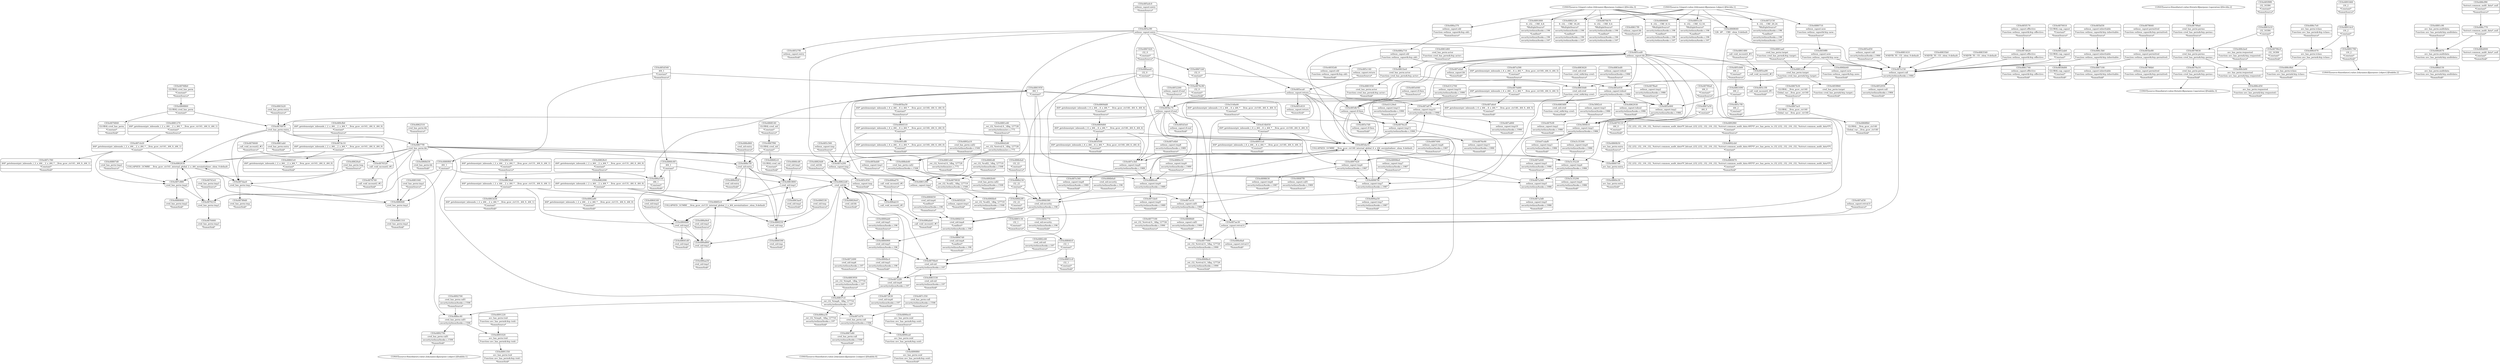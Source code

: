 digraph {
	CE0x4861b20 [shape=record,shape=Mrecord,label="{CE0x4861b20|cred_has_perm:entry|*SummSource*}"]
	CE0x4863800 [shape=record,shape=Mrecord,label="{CE0x4863800|cred_sid:tmp1}"]
	CE0x488e7f0 [shape=record,shape=Mrecord,label="{CE0x488e7f0|cred_sid:entry}"]
	CE0x4897490 [shape=record,shape=Mrecord,label="{CE0x4897490|selinux_capset:tmp6|security/selinux/hooks.c,1987|*SummSource*}"]
	CE0x487e200 [shape=record,shape=Mrecord,label="{CE0x487e200|selinux_capset:tmp}"]
	CE0x486f330 [shape=record,shape=Mrecord,label="{CE0x486f330|cred_sid:tmp|*SummSource*}"]
	CE0x4877100 [shape=record,shape=Mrecord,label="{CE0x4877100|_ret_i32_%retval.0,_!dbg_!27726|security/selinux/hooks.c,1990|*SummSource*}"]
	CE0x4880f60 [shape=record,shape=Mrecord,label="{CE0x4880f60|i64_1|*Constant*}"]
	CE0x4892120 [shape=record,shape=Mrecord,label="{CE0x4892120|4:_i32,_:_CRE_16,20_|*MultipleSource*|security/selinux/hooks.c,196|*LoadInst*|security/selinux/hooks.c,196|security/selinux/hooks.c,197}"]
	CE0x485e930 [shape=record,shape=Mrecord,label="{CE0x485e930|selinux_capset:tobool|security/selinux/hooks.c,1986}"]
	CE0x4867a50 [shape=record,shape=Mrecord,label="{CE0x4867a50|i64_0|*Constant*}"]
	CE0x4861d60 [shape=record,shape=Mrecord,label="{CE0x4861d60|cred_has_perm:actor|Function::cred_has_perm&Arg::actor::|*SummSource*}"]
	CE0x4861690 [shape=record,shape=Mrecord,label="{CE0x4861690|i64_2|*Constant*}"]
	CE0x4881a30 [shape=record,shape=Mrecord,label="{CE0x4881a30|cred_has_perm:target|Function::cred_has_perm&Arg::target::}"]
	"CONST[source:0(mediator),value:0(static)][purpose:{operation}][SrcIdx:2]"
	CE0x487fcf0 [shape=record,shape=Mrecord,label="{CE0x487fcf0|selinux_capset:tmp2|security/selinux/hooks.c,1986|*SummSink*}"]
	CE0x48835b0 [shape=record,shape=Mrecord,label="{CE0x48835b0|VOIDTB_TE:_CE:_elem_0:default:}"]
	CE0x4878640 [shape=record,shape=Mrecord,label="{CE0x4878640|selinux_capset:permitted|Function::selinux_capset&Arg::permitted::|*SummSource*}"]
	CE0x5c35290 [shape=record,shape=Mrecord,label="{CE0x5c35290|selinux_capset:tmp4|security/selinux/hooks.c,1986|*SummSink*}"]
	CE0x48640f0 [shape=record,shape=Mrecord,label="{CE0x48640f0|cred_sid:tmp2}"]
	CE0x485c1f0 [shape=record,shape=Mrecord,label="{CE0x485c1f0|_call_void_mcount()_#3|*SummSink*}"]
	CE0x4867b30 [shape=record,shape=Mrecord,label="{CE0x4867b30|GLOBAL:__llvm_gcov_ctr140|Global_var:__llvm_gcov_ctr140|*SummSource*}"]
	CE0x48617f0 [shape=record,shape=Mrecord,label="{CE0x48617f0|selinux_capset:bb|*SummSource*}"]
	CE0x4867100 [shape=record,shape=Mrecord,label="{CE0x4867100|selinux_capset:inheritable|Function::selinux_capset&Arg::inheritable::|*SummSink*}"]
	CE0x4883330 [shape=record,shape=Mrecord,label="{CE0x4883330|cred_sid:sid|security/selinux/hooks.c,197|*SummSink*}"]
	CE0x4867d20 [shape=record,shape=Mrecord,label="{CE0x4867d20|i32_0|*Constant*|*SummSource*}"]
	"CONST[source:1(input),value:2(dynamic)][purpose:{object}][SrcIdx:1]"
	CE0x488eb40 [shape=record,shape=Mrecord,label="{CE0x488eb40|cred_has_perm:call2|security/selinux/hooks.c,1508}"]
	CE0x4867ac0 [shape=record,shape=Mrecord,label="{CE0x4867ac0|GLOBAL:__llvm_gcov_ctr140|Global_var:__llvm_gcov_ctr140}"]
	CE0x485d540 [shape=record,shape=Mrecord,label="{CE0x485d540|i64_1|*Constant*|*SummSource*}"]
	CE0x488e860 [shape=record,shape=Mrecord,label="{CE0x488e860|cred_sid:entry|*SummSource*}"]
	CE0x486aea0 [shape=record,shape=Mrecord,label="{CE0x486aea0|i32_0|*Constant*}"]
	CE0x4881b10 [shape=record,shape=Mrecord,label="{CE0x4881b10|i32_16384|*Constant*}"]
	CE0x485ced0 [shape=record,shape=Mrecord,label="{CE0x485ced0|selinux_capset:bb}"]
	CE0x487a440 [shape=record,shape=Mrecord,label="{CE0x487a440|selinux_capset:tmp5|security/selinux/hooks.c,1986|*SummSource*}"]
	"CONST[source:0(mediator),value:2(dynamic)][purpose:{object}][SnkIdx:2]"
	CE0x4864510 [shape=record,shape=Mrecord,label="{CE0x4864510|i64*_getelementptr_inbounds_(_6_x_i64_,_6_x_i64_*___llvm_gcov_ctr140,_i64_0,_i64_0)|*Constant*}"]
	CE0x485ba50 [shape=record,shape=Mrecord,label="{CE0x485ba50|i64*_getelementptr_inbounds_(_6_x_i64_,_6_x_i64_*___llvm_gcov_ctr140,_i64_0,_i64_0)|*Constant*|*SummSource*}"]
	CE0x487af30 [shape=record,shape=Mrecord,label="{CE0x487af30|selinux_capset:retval.0|*SummSource*}"]
	CE0x485f220 [shape=record,shape=Mrecord,label="{CE0x485f220|selinux_capset:tmp1|*SummSink*}"]
	CE0x4884650 [shape=record,shape=Mrecord,label="{CE0x4884650|cred_sid:tmp4|*LoadInst*|security/selinux/hooks.c,196|*SummSource*}"]
	CE0x4876640 [shape=record,shape=Mrecord,label="{CE0x4876640|_call_void_mcount()_#3|*SummSource*}"]
	CE0x48826e0 [shape=record,shape=Mrecord,label="{CE0x48826e0|cred_sid:bb|*SummSink*}"]
	CE0x48768b0 [shape=record,shape=Mrecord,label="{CE0x48768b0|GLOBAL:cred_has_perm|*Constant*|*SummSource*}"]
	CE0x485c560 [shape=record,shape=Mrecord,label="{CE0x485c560|selinux_capset:tmp|*SummSource*}"]
	CE0x4861be0 [shape=record,shape=Mrecord,label="{CE0x4861be0|cred_has_perm:actor|Function::cred_has_perm&Arg::actor::}"]
	CE0x4866c60 [shape=record,shape=Mrecord,label="{CE0x4866c60|i64_1|*Constant*}"]
	CE0x4891790 [shape=record,shape=Mrecord,label="{CE0x4891790|i16_2|*Constant*|*SummSink*}"]
	CE0x4863c00 [shape=record,shape=Mrecord,label="{CE0x4863c00|i64*_getelementptr_inbounds_(_2_x_i64_,_2_x_i64_*___llvm_gcov_ctr131,_i64_0,_i64_1)|*Constant*|*SummSource*}"]
	CE0x487d620 [shape=record,shape=Mrecord,label="{CE0x487d620|selinux_capset:effective|Function::selinux_capset&Arg::effective::}"]
	CE0x486a370 [shape=record,shape=Mrecord,label="{CE0x486a370|selinux_capset:old|Function::selinux_capset&Arg::old::|*SummSource*}"]
	CE0x485d3e0 [shape=record,shape=Mrecord,label="{CE0x485d3e0|selinux_capset:if.end|*SummSink*}"]
	CE0x48650d0 [shape=record,shape=Mrecord,label="{CE0x48650d0|cred_sid:cred|Function::cred_sid&Arg::cred::}"]
	CE0x486b6a0 [shape=record,shape=Mrecord,label="{CE0x486b6a0|cred_sid:security|security/selinux/hooks.c,196|*SummSource*}"]
	CE0x4872630 [shape=record,shape=Mrecord,label="{CE0x4872630|cred_sid:tmp6|security/selinux/hooks.c,197|*SummSink*}"]
	CE0x486fde0 [shape=record,shape=Mrecord,label="{CE0x486fde0|_ret_i32_%call2,_!dbg_!27719|security/selinux/hooks.c,1508|*SummSink*}"]
	CE0x4882c60 [shape=record,shape=Mrecord,label="{CE0x4882c60|cred_sid:sid|security/selinux/hooks.c,197|*SummSource*}"]
	CE0x4880e10 [shape=record,shape=Mrecord,label="{CE0x4880e10|selinux_capset:tmp9|security/selinux/hooks.c,1989|*SummSource*}"]
	CE0x485bdd0 [shape=record,shape=Mrecord,label="{CE0x485bdd0|selinux_capset:tmp1|*SummSource*}"]
	CE0x48998e0 [shape=record,shape=Mrecord,label="{CE0x48998e0|selinux_capset:tmp7|security/selinux/hooks.c,1987|*SummSource*}"]
	CE0x4882090 [shape=record,shape=Mrecord,label="{CE0x4882090|i64*_getelementptr_inbounds_(_2_x_i64_,_2_x_i64_*___llvm_gcov_ctr131,_i64_0,_i64_0)|*Constant*}"]
	CE0x4868640 [shape=record,shape=Mrecord,label="{CE0x4868640|128:_i8*,_:_CRE:_elem_0:default:}"]
	CE0x48789d0 [shape=record,shape=Mrecord,label="{CE0x48789d0|cred_has_perm:tmp|*SummSink*}"]
	CE0x485ea90 [shape=record,shape=Mrecord,label="{CE0x485ea90|_call_void_mcount()_#3}"]
	CE0x485c610 [shape=record,shape=Mrecord,label="{CE0x485c610|selinux_capset:return|*SummSink*}"]
	CE0x48951e0 [shape=record,shape=Mrecord,label="{CE0x48951e0|i64*_getelementptr_inbounds_(_6_x_i64_,_6_x_i64_*___llvm_gcov_ctr140,_i64_0,_i64_3)|*Constant*|*SummSink*}"]
	CE0x485f500 [shape=record,shape=Mrecord,label="{CE0x485f500|i64*_getelementptr_inbounds_(_6_x_i64_,_6_x_i64_*___llvm_gcov_ctr140,_i64_0,_i64_4)|*Constant*|*SummSink*}"]
	CE0x4892700 [shape=record,shape=Mrecord,label="{CE0x4892700|cred_has_perm:call1|security/selinux/hooks.c,1506|*SummSource*}"]
	CE0x4892b40 [shape=record,shape=Mrecord,label="{CE0x4892b40|cred_has_perm:call2|security/selinux/hooks.c,1508|*SummSink*}"]
	CE0x4860670 [shape=record,shape=Mrecord,label="{CE0x4860670|i32_(i32,_i32,_i16,_i32,_%struct.common_audit_data*)*_bitcast_(i32_(i32,_i32,_i16,_i32,_%struct.common_audit_data.495*)*_avc_has_perm_to_i32_(i32,_i32,_i16,_i32,_%struct.common_audit_data*)*)|*Constant*|*SummSink*}"]
	"CONST[source:0(mediator),value:0(static)][purpose:{operation}][SnkIdx:3]"
	CE0x487cb20 [shape=record,shape=Mrecord,label="{CE0x487cb20|i64*_getelementptr_inbounds_(_2_x_i64_,_2_x_i64_*___llvm_gcov_ctr141,_i64_0,_i64_1)|*Constant*}"]
	CE0x4869dd0 [shape=record,shape=Mrecord,label="{CE0x4869dd0|i64*_getelementptr_inbounds_(_6_x_i64_,_6_x_i64_*___llvm_gcov_ctr140,_i64_0,_i64_4)|*Constant*|*SummSource*}"]
	CE0x4870b70 [shape=record,shape=Mrecord,label="{CE0x4870b70|4:_i32,_:_CRE_0,4_|*MultipleSource*|security/selinux/hooks.c,196|*LoadInst*|security/selinux/hooks.c,196|security/selinux/hooks.c,197}"]
	CE0x48626a0 [shape=record,shape=Mrecord,label="{CE0x48626a0|cred_has_perm:tmp|*SummSource*}"]
	CE0x486b230 [shape=record,shape=Mrecord,label="{CE0x486b230|i32_22|*Constant*}"]
	CE0x4881950 [shape=record,shape=Mrecord,label="{CE0x4881950|cred_has_perm:actor|Function::cred_has_perm&Arg::actor::|*SummSink*}"]
	CE0x486e8a0 [shape=record,shape=Mrecord,label="{CE0x486e8a0|selinux_capset:retval.0|*SummSink*}"]
	CE0x48527f0 [shape=record,shape=Mrecord,label="{CE0x48527f0|selinux_capset:entry|*SummSink*}"]
	CE0x486b510 [shape=record,shape=Mrecord,label="{CE0x486b510|cred_sid:tmp4|*LoadInst*|security/selinux/hooks.c,196}"]
	CE0x485a3f0 [shape=record,shape=Mrecord,label="{CE0x485a3f0|selinux_capset:entry}"]
	CE0x486a530 [shape=record,shape=Mrecord,label="{CE0x486a530|i64_1|*Constant*|*SummSink*}"]
	CE0x4867e80 [shape=record,shape=Mrecord,label="{CE0x4867e80|cred_has_perm:call|security/selinux/hooks.c,1506|*SummSink*}"]
	CE0x48837c0 [shape=record,shape=Mrecord,label="{CE0x48837c0|_ret_i32_%tmp6,_!dbg_!27716|security/selinux/hooks.c,197}"]
	CE0x4892790 [shape=record,shape=Mrecord,label="{CE0x4892790|cred_has_perm:call1|security/selinux/hooks.c,1506|*SummSink*}"]
	CE0x487e0a0 [shape=record,shape=Mrecord,label="{CE0x487e0a0|selinux_capset:bb|*SummSink*}"]
	CE0x486b770 [shape=record,shape=Mrecord,label="{CE0x486b770|cred_sid:security|security/selinux/hooks.c,196|*SummSink*}"]
	CE0x48847d0 [shape=record,shape=Mrecord,label="{CE0x48847d0|cred_sid:tmp4|*LoadInst*|security/selinux/hooks.c,196|*SummSink*}"]
	CE0x4884900 [shape=record,shape=Mrecord,label="{CE0x4884900|cred_sid:tmp5|security/selinux/hooks.c,196}"]
	CE0x4866590 [shape=record,shape=Mrecord,label="{CE0x4866590|cred_sid:tmp|*SummSink*}"]
	CE0x4884ab0 [shape=record,shape=Mrecord,label="{CE0x4884ab0|cred_sid:tmp5|security/selinux/hooks.c,196|*SummSource*}"]
	CE0x4870010 [shape=record,shape=Mrecord,label="{CE0x4870010|GLOBAL:cap_capset|*Constant*|*SummSource*}"]
	CE0x485f860 [shape=record,shape=Mrecord,label="{CE0x485f860|cred_has_perm:target|Function::cred_has_perm&Arg::target::|*SummSink*}"]
	CE0x487e150 [shape=record,shape=Mrecord,label="{CE0x487e150|selinux_capset:call|security/selinux/hooks.c,1984}"]
	CE0x4876740 [shape=record,shape=Mrecord,label="{CE0x4876740|_call_void_mcount()_#3|*SummSink*}"]
	CE0x487e4b0 [shape=record,shape=Mrecord,label="{CE0x487e4b0|selinux_capset:tmp8|security/selinux/hooks.c,1989|*SummSource*}"]
	CE0x487ce10 [shape=record,shape=Mrecord,label="{CE0x487ce10|selinux_capset:call1|security/selinux/hooks.c,1989}"]
	CE0x4876c90 [shape=record,shape=Mrecord,label="{CE0x4876c90|i32_0|*Constant*|*SummSink*}"]
	CE0x485a4c0 [shape=record,shape=Mrecord,label="{CE0x485a4c0|selinux_capset:entry|*SummSource*}"]
	CE0x4890ec0 [shape=record,shape=Mrecord,label="{CE0x4890ec0|avc_has_perm:ssid|Function::avc_has_perm&Arg::ssid::|*SummSource*}"]
	CE0x486f2c0 [shape=record,shape=Mrecord,label="{CE0x486f2c0|COLLAPSED:_GCMRE___llvm_gcov_ctr131_internal_global_2_x_i64_zeroinitializer:_elem_0:default:}"]
	CE0x487a870 [shape=record,shape=Mrecord,label="{CE0x487a870|selinux_capset:tmp10|security/selinux/hooks.c,1990}"]
	CE0x48688d0 [shape=record,shape=Mrecord,label="{CE0x48688d0|selinux_capset:call1|security/selinux/hooks.c,1989|*SummSink*}"]
	CE0x4876970 [shape=record,shape=Mrecord,label="{CE0x4876970|cred_has_perm:entry}"]
	CE0x487dc10 [shape=record,shape=Mrecord,label="{CE0x487dc10|i64*_getelementptr_inbounds_(_2_x_i64_,_2_x_i64_*___llvm_gcov_ctr141,_i64_0,_i64_0)|*Constant*}"]
	CE0x4872150 [shape=record,shape=Mrecord,label="{CE0x4872150|4:_i32,_:_CRE_20,24_|*MultipleSource*|security/selinux/hooks.c,196|*LoadInst*|security/selinux/hooks.c,196|security/selinux/hooks.c,197}"]
	CE0x4852050 [shape=record,shape=Mrecord,label="{CE0x4852050|selinux_capset:call|security/selinux/hooks.c,1984|*SummSink*}"]
	CE0x486c7e0 [shape=record,shape=Mrecord,label="{CE0x486c7e0|avc_has_perm:tclass|Function::avc_has_perm&Arg::tclass::|*SummSource*}"]
	CE0x4872490 [shape=record,shape=Mrecord,label="{CE0x4872490|cred_sid:tmp6|security/selinux/hooks.c,197|*SummSource*}"]
	CE0x487a6e0 [shape=record,shape=Mrecord,label="{CE0x487a6e0|i64*_getelementptr_inbounds_(_6_x_i64_,_6_x_i64_*___llvm_gcov_ctr140,_i64_0,_i64_5)|*Constant*|*SummSink*}"]
	CE0x4862510 [shape=record,shape=Mrecord,label="{CE0x4862510|cred_has_perm:bb|*SummSource*}"]
	CE0x414b050 [shape=record,shape=Mrecord,label="{CE0x414b050|i64*_getelementptr_inbounds_(_6_x_i64_,_6_x_i64_*___llvm_gcov_ctr140,_i64_0,_i64_3)|*Constant*}"]
	CE0x48822d0 [shape=record,shape=Mrecord,label="{CE0x48822d0|cred_sid:bb}"]
	CE0x487c780 [shape=record,shape=Mrecord,label="{CE0x487c780|i64*_getelementptr_inbounds_(_2_x_i64_,_2_x_i64_*___llvm_gcov_ctr141,_i64_0,_i64_1)|*Constant*|*SummSink*}"]
	CE0x4880ce0 [shape=record,shape=Mrecord,label="{CE0x4880ce0|selinux_capset:tmp9|security/selinux/hooks.c,1989}"]
	CE0x4852ab0 [shape=record,shape=Mrecord,label="{CE0x4852ab0|GLOBAL:cap_capset|*Constant*}"]
	CE0x4861740 [shape=record,shape=Mrecord,label="{CE0x4861740|selinux_capset:effective|Function::selinux_capset&Arg::effective::|*SummSink*}"]
	CE0x487c880 [shape=record,shape=Mrecord,label="{CE0x487c880|cred_has_perm:tmp2}"]
	CE0x4883540 [shape=record,shape=Mrecord,label="{CE0x4883540|VOIDTB_TE:_CE:_elem_0:default:}"]
	CE0x489aa50 [shape=record,shape=Mrecord,label="{CE0x489aa50|selinux_capset:tmp7|security/selinux/hooks.c,1987|*SummSink*}"]
	CE0x4876520 [shape=record,shape=Mrecord,label="{CE0x4876520|_call_void_mcount()_#3}"]
	CE0x4892f60 [shape=record,shape=Mrecord,label="{CE0x4892f60|i32_(i32,_i32,_i16,_i32,_%struct.common_audit_data*)*_bitcast_(i32_(i32,_i32,_i16,_i32,_%struct.common_audit_data.495*)*_avc_has_perm_to_i32_(i32,_i32,_i16,_i32,_%struct.common_audit_data*)*)|*Constant*|*SummSource*}"]
	CE0x4879930 [shape=record,shape=Mrecord,label="{CE0x4879930|_ret_i32_%call2,_!dbg_!27719|security/selinux/hooks.c,1508}"]
	CE0x4861ab0 [shape=record,shape=Mrecord,label="{CE0x4861ab0|cred_has_perm:entry|*SummSink*}"]
	CE0x486bb40 [shape=record,shape=Mrecord,label="{CE0x486bb40|selinux_capset:new|Function::selinux_capset&Arg::new::|*SummSink*}"]
	CE0x4867cb0 [shape=record,shape=Mrecord,label="{CE0x4867cb0|i32_0|*Constant*}"]
	CE0x485eca0 [shape=record,shape=Mrecord,label="{CE0x485eca0|selinux_capset:return}"]
	CE0x48807d0 [shape=record,shape=Mrecord,label="{CE0x48807d0|cred_has_perm:tmp2|*SummSource*}"]
	CE0x487e3b0 [shape=record,shape=Mrecord,label="{CE0x487e3b0|selinux_capset:tmp8|security/selinux/hooks.c,1989}"]
	CE0x486fcd0 [shape=record,shape=Mrecord,label="{CE0x486fcd0|_ret_i32_%call2,_!dbg_!27719|security/selinux/hooks.c,1508|*SummSource*}"]
	CE0x4868bc0 [shape=record,shape=Mrecord,label="{CE0x4868bc0|_ret_i32_%retval.0,_!dbg_!27726|security/selinux/hooks.c,1990|*SummSink*}"]
	CE0x487c350 [shape=record,shape=Mrecord,label="{CE0x487c350|cred_has_perm:call|security/selinux/hooks.c,1506|*SummSource*}"]
	CE0x4877090 [shape=record,shape=Mrecord,label="{CE0x4877090|_ret_i32_%retval.0,_!dbg_!27726|security/selinux/hooks.c,1990}"]
	CE0x486a9e0 [shape=record,shape=Mrecord,label="{CE0x486a9e0|cred_sid:tmp3|*SummSource*}"]
	CE0x4874d60 [shape=record,shape=Mrecord,label="{CE0x4874d60|i64*_getelementptr_inbounds_(_6_x_i64_,_6_x_i64_*___llvm_gcov_ctr140,_i64_0,_i64_5)|*Constant*}"]
	CE0x4879110 [shape=record,shape=Mrecord,label="{CE0x4879110|i64_0|*Constant*|*SummSink*}"]
	CE0x48851c0 [shape=record,shape=Mrecord,label="{CE0x48851c0|i32_1|*Constant*|*SummSink*}"]
	CE0x4879a10 [shape=record,shape=Mrecord,label="{CE0x4879a10|cred_has_perm:perms|Function::cred_has_perm&Arg::perms::|*SummSink*}"]
	CE0x486ad70 [shape=record,shape=Mrecord,label="{CE0x486ad70|_call_void_mcount()_#3|*SummSource*}"]
	CE0x4884bc0 [shape=record,shape=Mrecord,label="{CE0x4884bc0|cred_sid:tmp5|security/selinux/hooks.c,196|*SummSink*}"]
	CE0x4892a10 [shape=record,shape=Mrecord,label="{CE0x4892a10|cred_has_perm:call2|security/selinux/hooks.c,1508|*SummSource*}"]
	CE0x4891800 [shape=record,shape=Mrecord,label="{CE0x4891800|4:_i32,_:_CRE_4,8_|*MultipleSource*|security/selinux/hooks.c,196|*LoadInst*|security/selinux/hooks.c,196|security/selinux/hooks.c,197}"]
	CE0x4869d60 [shape=record,shape=Mrecord,label="{CE0x4869d60|i64*_getelementptr_inbounds_(_6_x_i64_,_6_x_i64_*___llvm_gcov_ctr140,_i64_0,_i64_4)|*Constant*}"]
	CE0x4881040 [shape=record,shape=Mrecord,label="{CE0x4881040|cred_has_perm:tmp1|*SummSource*}"]
	CE0x4881aa0 [shape=record,shape=Mrecord,label="{CE0x4881aa0|cred_has_perm:target|Function::cred_has_perm&Arg::target::|*SummSource*}"]
	CE0x487cbe0 [shape=record,shape=Mrecord,label="{CE0x487cbe0|selinux_capset:tmp9|security/selinux/hooks.c,1989|*SummSink*}"]
	"CONST[source:0(mediator),value:2(dynamic)][purpose:{object}][SnkIdx:1]"
	CE0x488e920 [shape=record,shape=Mrecord,label="{CE0x488e920|cred_sid:entry|*SummSink*}"]
	CE0x485c7f0 [shape=record,shape=Mrecord,label="{CE0x485c7f0|i64_2|*Constant*|*SummSink*}"]
	CE0x486b580 [shape=record,shape=Mrecord,label="{CE0x486b580|cred_sid:security|security/selinux/hooks.c,196}"]
	CE0x4866cd0 [shape=record,shape=Mrecord,label="{CE0x4866cd0|cred_sid:tmp1|*SummSource*}"]
	CE0x4881c90 [shape=record,shape=Mrecord,label="{CE0x4881c90|avc_has_perm:auditdata|Function::avc_has_perm&Arg::auditdata::|*SummSource*}"]
	CE0x4885130 [shape=record,shape=Mrecord,label="{CE0x4885130|i32_1|*Constant*|*SummSource*}"]
	CE0x5c35300 [shape=record,shape=Mrecord,label="{CE0x5c35300|selinux_capset:tmp4|security/selinux/hooks.c,1986|*SummSource*}"]
	CE0x486a710 [shape=record,shape=Mrecord,label="{CE0x486a710|selinux_capset:old|Function::selinux_capset&Arg::old::}"]
	CE0x48824d0 [shape=record,shape=Mrecord,label="{CE0x48824d0|cred_sid:bb|*SummSource*}"]
	CE0x4891350 [shape=record,shape=Mrecord,label="{CE0x4891350|avc_has_perm:tsid|Function::avc_has_perm&Arg::tsid::|*SummSink*}"]
	CE0x485e040 [shape=record,shape=Mrecord,label="{CE0x485e040|selinux_capset:if.then|*SummSource*}"]
	CE0x48722f0 [shape=record,shape=Mrecord,label="{CE0x48722f0|cred_sid:tmp6|security/selinux/hooks.c,197}"]
	CE0x4868860 [shape=record,shape=Mrecord,label="{CE0x4868860|GLOBAL:cred_has_perm|*Constant*}"]
	CE0x4897420 [shape=record,shape=Mrecord,label="{CE0x4897420|selinux_capset:tmp6|security/selinux/hooks.c,1987}"]
	CE0x488ea30 [shape=record,shape=Mrecord,label="{CE0x488ea30|_ret_i32_%tmp6,_!dbg_!27716|security/selinux/hooks.c,197|*SummSink*}"]
	CE0x486cf90 [shape=record,shape=Mrecord,label="{CE0x486cf90|%struct.common_audit_data*_null|*Constant*|*SummSource*}"]
	CE0x485e460 [shape=record,shape=Mrecord,label="{CE0x485e460|selinux_capset:tmp2|security/selinux/hooks.c,1986}"]
	CE0x4881eb0 [shape=record,shape=Mrecord,label="{CE0x4881eb0|_ret_i32_%retval.0,_!dbg_!27728|security/selinux/avc.c,775|*SummSink*}"]
	CE0x48914c0 [shape=record,shape=Mrecord,label="{CE0x48914c0|i16_2|*Constant*}"]
	CE0x4860b50 [shape=record,shape=Mrecord,label="{CE0x4860b50|avc_has_perm:entry|*SummSource*}"]
	CE0x4863d30 [shape=record,shape=Mrecord,label="{CE0x4863d30|i64*_getelementptr_inbounds_(_2_x_i64_,_2_x_i64_*___llvm_gcov_ctr131,_i64_0,_i64_1)|*Constant*|*SummSink*}"]
	CE0x486a860 [shape=record,shape=Mrecord,label="{CE0x486a860|cred_sid:tmp3}"]
	CE0x4866600 [shape=record,shape=Mrecord,label="{CE0x4866600|4:_i32,_:_CRE_8,12_|*MultipleSource*|security/selinux/hooks.c,196|*LoadInst*|security/selinux/hooks.c,196|security/selinux/hooks.c,197}"]
	CE0x43129e0 [shape=record,shape=Mrecord,label="{CE0x43129e0|selinux_capset:tmp11|security/selinux/hooks.c,1990|*SummSource*}"]
	CE0x48987f0 [shape=record,shape=Mrecord,label="{CE0x48987f0|selinux_capset:tmp7|security/selinux/hooks.c,1987}"]
	CE0x486ab10 [shape=record,shape=Mrecord,label="{CE0x486ab10|_call_void_mcount()_#3}"]
	"CONST[source:1(input),value:2(dynamic)][purpose:{subject}][SrcIdx:3]"
	CE0x4863ae0 [shape=record,shape=Mrecord,label="{CE0x4863ae0|cred_sid:tmp1|*SummSink*}"]
	CE0x4868d30 [shape=record,shape=Mrecord,label="{CE0x4868d30|cred_has_perm:bb|*SummSink*}"]
	CE0x4876840 [shape=record,shape=Mrecord,label="{CE0x4876840|GLOBAL:cred_has_perm|*Constant*|*SummSink*}"]
	CE0x485cff0 [shape=record,shape=Mrecord,label="{CE0x485cff0|i64*_getelementptr_inbounds_(_6_x_i64_,_6_x_i64_*___llvm_gcov_ctr140,_i64_0,_i64_0)|*Constant*|*SummSink*}"]
	CE0x4890ca0 [shape=record,shape=Mrecord,label="{CE0x4890ca0|avc_has_perm:ssid|Function::avc_has_perm&Arg::ssid::}"]
	CE0x486cd50 [shape=record,shape=Mrecord,label="{CE0x486cd50|avc_has_perm:requested|Function::avc_has_perm&Arg::requested::|*SummSink*}"]
	CE0x4884fc0 [shape=record,shape=Mrecord,label="{CE0x4884fc0|i32_1|*Constant*}"]
	CE0x4883950 [shape=record,shape=Mrecord,label="{CE0x4883950|_ret_i32_%tmp6,_!dbg_!27716|security/selinux/hooks.c,197|*SummSource*}"]
	CE0x485f9f0 [shape=record,shape=Mrecord,label="{CE0x485f9f0|i32_16384|*Constant*|*SummSource*}"]
	CE0x485c140 [shape=record,shape=Mrecord,label="{CE0x485c140|selinux_capset:return|*SummSource*}"]
	CE0x488ec40 [shape=record,shape=Mrecord,label="{CE0x488ec40|cred_has_perm:call1|security/selinux/hooks.c,1506}"]
	CE0x4870be0 [shape=record,shape=Mrecord,label="{CE0x4870be0|cred_sid:sid|security/selinux/hooks.c,197}"]
	CE0x4876e90 [shape=record,shape=Mrecord,label="{CE0x4876e90|selinux_capset:tmp11|security/selinux/hooks.c,1990|*SummSink*}"]
	CE0x48786b0 [shape=record,shape=Mrecord,label="{CE0x48786b0|selinux_capset:permitted|Function::selinux_capset&Arg::permitted::|*SummSink*}"]
	CE0x4862930 [shape=record,shape=Mrecord,label="{CE0x4862930|selinux_capset:tobool|security/selinux/hooks.c,1986|*SummSink*}"]
	CE0x486f250 [shape=record,shape=Mrecord,label="{CE0x486f250|cred_sid:tmp}"]
	CE0x48641d0 [shape=record,shape=Mrecord,label="{CE0x48641d0|cred_sid:tmp2|*SummSink*}"]
	CE0x485c950 [shape=record,shape=Mrecord,label="{CE0x485c950|selinux_capset:tmp|*SummSink*}"]
	CE0x485db70 [shape=record,shape=Mrecord,label="{CE0x485db70|selinux_capset:if.then}"]
	CE0x485e7d0 [shape=record,shape=Mrecord,label="{CE0x485e7d0|selinux_capset:if.then|*SummSink*}"]
	CE0x4861290 [shape=record,shape=Mrecord,label="{CE0x4861290|selinux_capset:tmp1}"]
	CE0x4881310 [shape=record,shape=Mrecord,label="{CE0x4881310|cred_has_perm:tmp1|*SummSink*}"]
	CE0x4860e30 [shape=record,shape=Mrecord,label="{CE0x4860e30|avc_has_perm:entry|*SummSink*}"]
	CE0x486ade0 [shape=record,shape=Mrecord,label="{CE0x486ade0|_call_void_mcount()_#3|*SummSink*}"]
	CE0x4891660 [shape=record,shape=Mrecord,label="{CE0x4891660|i16_2|*Constant*|*SummSource*}"]
	CE0x487a3d0 [shape=record,shape=Mrecord,label="{CE0x487a3d0|selinux_capset:tmp5|security/selinux/hooks.c,1986|*SummSink*}"]
	CE0x4881e40 [shape=record,shape=Mrecord,label="{CE0x4881e40|_ret_i32_%retval.0,_!dbg_!27728|security/selinux/avc.c,775|*SummSource*}"]
	CE0x4880710 [shape=record,shape=Mrecord,label="{CE0x4880710|selinux_capset:new|Function::selinux_capset&Arg::new::|*SummSource*}"]
	CE0x5f0f410 [shape=record,shape=Mrecord,label="{CE0x5f0f410|selinux_capset:tmp3|security/selinux/hooks.c,1986}"]
	CE0x4881270 [shape=record,shape=Mrecord,label="{CE0x4881270|i64*_getelementptr_inbounds_(_2_x_i64_,_2_x_i64_*___llvm_gcov_ctr141,_i64_0,_i64_1)|*Constant*|*SummSource*}"]
	CE0x48607e0 [shape=record,shape=Mrecord,label="{CE0x48607e0|avc_has_perm:entry}"]
	CE0x5f0f2c0 [shape=record,shape=Mrecord,label="{CE0x5f0f2c0|selinux_capset:tmp3|security/selinux/hooks.c,1986|*SummSource*}"]
	CE0x486c770 [shape=record,shape=Mrecord,label="{CE0x486c770|%struct.common_audit_data*_null|*Constant*}"]
	CE0x48682c0 [shape=record,shape=Mrecord,label="{CE0x48682c0|GLOBAL:cred_sid|*Constant*|*SummSink*}"]
	CE0x4861480 [shape=record,shape=Mrecord,label="{CE0x4861480|_call_void_mcount()_#3|*SummSource*}"]
	CE0x486aa50 [shape=record,shape=Mrecord,label="{CE0x486aa50|cred_sid:tmp3|*SummSink*}"]
	CE0x4898630 [shape=record,shape=Mrecord,label="{CE0x4898630|selinux_capset:tmp6|security/selinux/hooks.c,1987|*SummSink*}"]
	CE0x485cb60 [shape=record,shape=Mrecord,label="{CE0x485cb60|i64_2|*Constant*|*SummSource*}"]
	CE0x4876210 [shape=record,shape=Mrecord,label="{CE0x4876210|cred_has_perm:tmp3}"]
	CE0x4891020 [shape=record,shape=Mrecord,label="{CE0x4891020|avc_has_perm:tsid|Function::avc_has_perm&Arg::tsid::}"]
	CE0x4876e20 [shape=record,shape=Mrecord,label="{CE0x4876e20|selinux_capset:tmp11|security/selinux/hooks.c,1990}"]
	CE0x4890f60 [shape=record,shape=Mrecord,label="{CE0x4890f60|avc_has_perm:ssid|Function::avc_has_perm&Arg::ssid::|*SummSink*}"]
	CE0x4891e30 [shape=record,shape=Mrecord,label="{CE0x4891e30|4:_i32,_:_CRE_12,16_|*MultipleSource*|security/selinux/hooks.c,196|*LoadInst*|security/selinux/hooks.c,196|security/selinux/hooks.c,197}"]
	CE0x48796c0 [shape=record,shape=Mrecord,label="{CE0x48796c0|i32_16384|*Constant*|*SummSink*}"]
	CE0x485bc70 [shape=record,shape=Mrecord,label="{CE0x485bc70|selinux_capset:if.end}"]
	CE0x486d2d0 [shape=record,shape=Mrecord,label="{CE0x486d2d0|_ret_i32_%retval.0,_!dbg_!27728|security/selinux/avc.c,775}"]
	CE0x48687f0 [shape=record,shape=Mrecord,label="{CE0x48687f0|selinux_capset:call1|security/selinux/hooks.c,1989|*SummSource*}"]
	CE0x4876460 [shape=record,shape=Mrecord,label="{CE0x4876460|cred_has_perm:tmp3|*SummSink*}"]
	CE0x486c8b0 [shape=record,shape=Mrecord,label="{CE0x486c8b0|avc_has_perm:tclass|Function::avc_has_perm&Arg::tclass::|*SummSink*}"]
	CE0x48843c0 [shape=record,shape=Mrecord,label="{CE0x48843c0|i64*_getelementptr_inbounds_(_2_x_i64_,_2_x_i64_*___llvm_gcov_ctr141,_i64_0,_i64_0)|*Constant*|*SummSink*}"]
	CE0x485bf30 [shape=record,shape=Mrecord,label="{CE0x485bf30|selinux_capset:inheritable|Function::selinux_capset&Arg::inheritable::|*SummSource*}"]
	CE0x48799a0 [shape=record,shape=Mrecord,label="{CE0x48799a0|cred_has_perm:perms|Function::cred_has_perm&Arg::perms::|*SummSource*}"]
	CE0x4858d00 [shape=record,shape=Mrecord,label="{CE0x4858d00|GLOBAL:cap_capset|*Constant*|*SummSink*}"]
	CE0x4892cb0 [shape=record,shape=Mrecord,label="{CE0x4892cb0|i32_(i32,_i32,_i16,_i32,_%struct.common_audit_data*)*_bitcast_(i32_(i32,_i32,_i16,_i32,_%struct.common_audit_data.495*)*_avc_has_perm_to_i32_(i32,_i32,_i16,_i32,_%struct.common_audit_data*)*)|*Constant*}"]
	CE0x48763c0 [shape=record,shape=Mrecord,label="{CE0x48763c0|cred_has_perm:tmp3|*SummSource*}"]
	CE0x486c3b0 [shape=record,shape=Mrecord,label="{CE0x486c3b0|selinux_capset:inheritable|Function::selinux_capset&Arg::inheritable::}"]
	CE0x67cdaf0 [shape=record,shape=Mrecord,label="{CE0x67cdaf0|selinux_capset:tmp3|security/selinux/hooks.c,1986|*SummSink*}"]
	CE0x486d150 [shape=record,shape=Mrecord,label="{CE0x486d150|avc_has_perm:auditdata|Function::avc_has_perm&Arg::auditdata::|*SummSink*}"]
	CE0x486b4a0 [shape=record,shape=Mrecord,label="{CE0x486b4a0|i32_22|*Constant*|*SummSource*}"]
	CE0x485ed50 [shape=record,shape=Mrecord,label="{CE0x485ed50|selinux_capset:call|security/selinux/hooks.c,1984|*SummSource*}"]
	CE0x4883ed0 [shape=record,shape=Mrecord,label="{CE0x4883ed0|selinux_capset:tobool|security/selinux/hooks.c,1986|*SummSource*}"]
	"CONST[source:0(mediator),value:2(dynamic)][purpose:{subject}][SnkIdx:0]"
	CE0x4891220 [shape=record,shape=Mrecord,label="{CE0x4891220|avc_has_perm:tsid|Function::avc_has_perm&Arg::tsid::|*SummSource*}"]
	CE0x4883620 [shape=record,shape=Mrecord,label="{CE0x4883620|cred_sid:cred|Function::cred_sid&Arg::cred::|*SummSource*}"]
	CE0x4862630 [shape=record,shape=Mrecord,label="{CE0x4862630|COLLAPSED:_GCMRE___llvm_gcov_ctr141_internal_global_2_x_i64_zeroinitializer:_elem_0:default:}"]
	CE0x485f170 [shape=record,shape=Mrecord,label="{CE0x485f170|selinux_capset:effective|Function::selinux_capset&Arg::effective::|*SummSource*}"]
	CE0x4861950 [shape=record,shape=Mrecord,label="{CE0x4861950|i64_1|*Constant*}"]
	CE0x485be80 [shape=record,shape=Mrecord,label="{CE0x485be80|selinux_capset:permitted|Function::selinux_capset&Arg::permitted::}"]
	CE0x5c35220 [shape=record,shape=Mrecord,label="{CE0x5c35220|selinux_capset:tmp4|security/selinux/hooks.c,1986}"]
	CE0x487a590 [shape=record,shape=Mrecord,label="{CE0x487a590|i64*_getelementptr_inbounds_(_6_x_i64_,_6_x_i64_*___llvm_gcov_ctr140,_i64_0,_i64_5)|*Constant*|*SummSource*}"]
	CE0x487a800 [shape=record,shape=Mrecord,label="{CE0x487a800|selinux_capset:tmp10|security/selinux/hooks.c,1990|*SummSink*}"]
	CE0x48677f0 [shape=record,shape=Mrecord,label="{CE0x48677f0|cred_has_perm:bb}"]
	CE0x487c070 [shape=record,shape=Mrecord,label="{CE0x487c070|cred_has_perm:call|security/selinux/hooks.c,1506}"]
	CE0x48790a0 [shape=record,shape=Mrecord,label="{CE0x48790a0|i64_0|*Constant*|*SummSource*}"]
	CE0x486cbe0 [shape=record,shape=Mrecord,label="{CE0x486cbe0|avc_has_perm:requested|Function::avc_has_perm&Arg::requested::|*SummSource*}"]
	CE0x486cb00 [shape=record,shape=Mrecord,label="{CE0x486cb00|avc_has_perm:requested|Function::avc_has_perm&Arg::requested::}"]
	CE0x48638a0 [shape=record,shape=Mrecord,label="{CE0x48638a0|i64*_getelementptr_inbounds_(_2_x_i64_,_2_x_i64_*___llvm_gcov_ctr131,_i64_0,_i64_1)|*Constant*}"]
	CE0x4880840 [shape=record,shape=Mrecord,label="{CE0x4880840|cred_has_perm:tmp2|*SummSink*}"]
	CE0x4312700 [shape=record,shape=Mrecord,label="{CE0x4312700|selinux_capset:tmp10|security/selinux/hooks.c,1990|*SummSource*}"]
	CE0x487ae30 [shape=record,shape=Mrecord,label="{CE0x487ae30|selinux_capset:retval.0}"]
	CE0x487dae0 [shape=record,shape=Mrecord,label="{CE0x487dae0|cred_has_perm:tmp}"]
	CE0x4882a80 [shape=record,shape=Mrecord,label="{CE0x4882a80|i64*_getelementptr_inbounds_(_2_x_i64_,_2_x_i64_*___llvm_gcov_ctr131,_i64_0,_i64_0)|*Constant*|*SummSink*}"]
	CE0x487e340 [shape=record,shape=Mrecord,label="{CE0x487e340|selinux_capset:tmp8|security/selinux/hooks.c,1989|*SummSink*}"]
	CE0x4880fd0 [shape=record,shape=Mrecord,label="{CE0x4880fd0|cred_has_perm:tmp1}"]
	CE0x489cfb0 [shape=record,shape=Mrecord,label="{CE0x489cfb0|i64*_getelementptr_inbounds_(_2_x_i64_,_2_x_i64_*___llvm_gcov_ctr141,_i64_0,_i64_0)|*Constant*|*SummSource*}"]
	CE0x4859ff0 [shape=record,shape=Mrecord,label="{CE0x4859ff0|selinux_capset:new|Function::selinux_capset&Arg::new::}"]
	CE0x487a360 [shape=record,shape=Mrecord,label="{CE0x487a360|selinux_capset:tmp5|security/selinux/hooks.c,1986}"]
	CE0x486d470 [shape=record,shape=Mrecord,label="{CE0x486d470|avc_has_perm:auditdata|Function::avc_has_perm&Arg::auditdata::}"]
	CE0x48828c0 [shape=record,shape=Mrecord,label="{CE0x48828c0|i64*_getelementptr_inbounds_(_2_x_i64_,_2_x_i64_*___llvm_gcov_ctr131,_i64_0,_i64_0)|*Constant*|*SummSource*}"]
	CE0x4868140 [shape=record,shape=Mrecord,label="{CE0x4868140|GLOBAL:cred_sid|*Constant*|*SummSource*}"]
	CE0x48836f0 [shape=record,shape=Mrecord,label="{CE0x48836f0|cred_sid:cred|Function::cred_sid&Arg::cred::|*SummSink*}"]
	CE0x4867f90 [shape=record,shape=Mrecord,label="{CE0x4867f90|GLOBAL:cred_sid|*Constant*}"]
	CE0x4879830 [shape=record,shape=Mrecord,label="{CE0x4879830|cred_has_perm:perms|Function::cred_has_perm&Arg::perms::}"]
	CE0x486b2f0 [shape=record,shape=Mrecord,label="{CE0x486b2f0|i32_22|*Constant*|*SummSink*}"]
	CE0x4881410 [shape=record,shape=Mrecord,label="{CE0x4881410|VOIDTB_TE:_CE:_elem_0:default:}"]
	CE0x485f2d0 [shape=record,shape=Mrecord,label="{CE0x485f2d0|selinux_capset:old|Function::selinux_capset&Arg::old::|*SummSink*}"]
	CE0x485da10 [shape=record,shape=Mrecord,label="{CE0x485da10|COLLAPSED:_GCMRE___llvm_gcov_ctr140_internal_global_6_x_i64_zeroinitializer:_elem_0:default:}"]
	CE0x516fa00 [shape=record,shape=Mrecord,label="{CE0x516fa00|i64*_getelementptr_inbounds_(_6_x_i64_,_6_x_i64_*___llvm_gcov_ctr140,_i64_0,_i64_3)|*Constant*|*SummSource*}"]
	CE0x486d000 [shape=record,shape=Mrecord,label="{CE0x486d000|%struct.common_audit_data*_null|*Constant*|*SummSink*}"]
	CE0x486c670 [shape=record,shape=Mrecord,label="{CE0x486c670|avc_has_perm:tclass|Function::avc_has_perm&Arg::tclass::}"]
	CE0x4868fb0 [shape=record,shape=Mrecord,label="{CE0x4868fb0|GLOBAL:__llvm_gcov_ctr140|Global_var:__llvm_gcov_ctr140|*SummSink*}"]
	CE0x487fba0 [shape=record,shape=Mrecord,label="{CE0x487fba0|selinux_capset:tmp2|security/selinux/hooks.c,1986|*SummSource*}"]
	CE0x4864160 [shape=record,shape=Mrecord,label="{CE0x4864160|cred_sid:tmp2|*SummSource*}"]
	CE0x4852260 [shape=record,shape=Mrecord,label="{CE0x4852260|selinux_capset:if.end|*SummSource*}"]
	CE0x486f2c0 -> CE0x486f250
	CE0x4892790 -> "CONST[source:0(mediator),value:2(dynamic)][purpose:{object}][SnkIdx:1]"
	CE0x488eb40 -> CE0x4879930
	"CONST[source:1(input),value:2(dynamic)][purpose:{subject}][SrcIdx:3]" -> CE0x4892120
	CE0x4881c90 -> CE0x486d470
	CE0x487c880 -> CE0x4880840
	CE0x48837c0 -> CE0x487c070
	CE0x48998e0 -> CE0x48987f0
	CE0x4884650 -> CE0x486b510
	CE0x487cb20 -> CE0x487c880
	CE0x4880fd0 -> CE0x4862630
	CE0x48722f0 -> CE0x48837c0
	CE0x4852260 -> CE0x485bc70
	CE0x4861950 -> CE0x485e460
	CE0x4883540 -> CE0x487e150
	CE0x488e7f0 -> CE0x48822d0
	CE0x486f2c0 -> CE0x48640f0
	CE0x486fcd0 -> CE0x4879930
	CE0x487dc10 -> CE0x4862630
	CE0x485db70 -> CE0x485e7d0
	CE0x486c3b0 -> CE0x4867100
	CE0x4881b10 -> CE0x48796c0
	CE0x4881a30 -> CE0x485f860
	CE0x4876210 -> CE0x4876460
	CE0x4892a10 -> CE0x488eb40
	CE0x486a710 -> CE0x485f2d0
	CE0x4882090 -> CE0x486f2c0
	CE0x48914c0 -> CE0x486c670
	CE0x4863800 -> CE0x486f2c0
	"CONST[source:1(input),value:2(dynamic)][purpose:{subject}][SrcIdx:3]" -> CE0x4872150
	CE0x485f170 -> CE0x487d620
	CE0x4876520 -> CE0x4876740
	CE0x4892cb0 -> CE0x48607e0
	"CONST[source:1(input),value:2(dynamic)][purpose:{object}][SrcIdx:1]" -> CE0x4872150
	CE0x4881a30 -> CE0x48650d0
	CE0x4892700 -> CE0x488ec40
	CE0x485e460 -> CE0x5f0f410
	CE0x48638a0 -> CE0x486f2c0
	CE0x486a860 -> CE0x486f2c0
	CE0x4869d60 -> CE0x485f500
	CE0x485eca0 -> CE0x4877090
	CE0x487ae30 -> CE0x486e8a0
	CE0x4870be0 -> CE0x4883330
	CE0x485eca0 -> CE0x487ae30
	CE0x4879930 -> CE0x486fde0
	CE0x485da10 -> CE0x487e3b0
	CE0x4864510 -> CE0x485da10
	CE0x485e040 -> CE0x485db70
	CE0x4862510 -> CE0x48677f0
	CE0x4869d60 -> CE0x487e3b0
	CE0x485ced0 -> CE0x485e930
	CE0x4876210 -> CE0x4862630
	CE0x485a4c0 -> CE0x485a3f0
	CE0x4867cb0 -> CE0x485e930
	CE0x4867e80 -> "CONST[source:0(mediator),value:2(dynamic)][purpose:{subject}][SnkIdx:0]"
	CE0x48763c0 -> CE0x4876210
	CE0x4892cb0 -> CE0x4860670
	CE0x4884fc0 -> CE0x4870be0
	CE0x48677f0 -> CE0x487c880
	CE0x4862630 -> CE0x487c880
	CE0x4890ec0 -> CE0x4890ca0
	CE0x486b4a0 -> CE0x486b230
	CE0x4885130 -> CE0x4884fc0
	CE0x485bc70 -> CE0x485d3e0
	CE0x4864160 -> CE0x48640f0
	CE0x4869dd0 -> CE0x4869d60
	CE0x487c070 -> CE0x4867e80
	CE0x486a860 -> CE0x486aa50
	CE0x485a3f0 -> CE0x485ced0
	CE0x4869d60 -> CE0x485da10
	CE0x485d540 -> CE0x4861950
	CE0x48607e0 -> CE0x4860e30
	CE0x4876e20 -> CE0x485da10
	CE0x48640f0 -> CE0x486a860
	"CONST[source:0(mediator),value:0(static)][purpose:{operation}][SrcIdx:2]" -> CE0x48799a0
	CE0x485eca0 -> CE0x485c610
	CE0x487a360 -> CE0x485da10
	CE0x48822d0 -> CE0x486a860
	CE0x48822d0 -> CE0x48837c0
	CE0x486aea0 -> CE0x4870be0
	CE0x4879830 -> CE0x4879a10
	CE0x48677f0 -> CE0x48607e0
	CE0x4861950 -> CE0x487a360
	CE0x414b050 -> CE0x485da10
	CE0x4861950 -> CE0x4861290
	CE0x485a3f0 -> CE0x485bc70
	CE0x485bc70 -> CE0x487e3b0
	CE0x4880f60 -> CE0x4876210
	CE0x516fa00 -> CE0x414b050
	CE0x4861d60 -> CE0x4861be0
	CE0x4897420 -> CE0x4898630
	CE0x487e200 -> CE0x485c950
	CE0x487d620 -> CE0x487e150
	"CONST[source:1(input),value:2(dynamic)][purpose:{object}][SrcIdx:1]" -> CE0x4868640
	CE0x4892f60 -> CE0x4892cb0
	CE0x4880710 -> CE0x4859ff0
	CE0x485db70 -> CE0x485da10
	CE0x5c35300 -> CE0x5c35220
	CE0x488e7f0 -> CE0x486f2c0
	CE0x48837c0 -> CE0x488ec40
	CE0x4891220 -> CE0x4891020
	CE0x4870be0 -> CE0x48722f0
	CE0x485da10 -> CE0x487a870
	CE0x4881270 -> CE0x487cb20
	CE0x4878640 -> CE0x485be80
	CE0x487fba0 -> CE0x485e460
	CE0x48677f0 -> CE0x4876520
	CE0x4874d60 -> CE0x485da10
	CE0x485eca0 -> CE0x4876e20
	CE0x485ced0 -> CE0x487e150
	"CONST[source:1(input),value:2(dynamic)][purpose:{object}][SrcIdx:1]" -> CE0x4892120
	CE0x48677f0 -> CE0x4862630
	CE0x48677f0 -> CE0x488eb40
	CE0x4879930 -> CE0x487ce10
	CE0x4864510 -> CE0x485cff0
	CE0x485e930 -> CE0x4862930
	CE0x4884900 -> CE0x4870be0
	CE0x4867b30 -> CE0x4867ac0
	CE0x48799a0 -> CE0x4879830
	CE0x485db70 -> CE0x48987f0
	CE0x48687f0 -> CE0x487ce10
	"CONST[source:1(input),value:2(dynamic)][purpose:{object}][SrcIdx:1]" -> CE0x4880710
	CE0x485e930 -> CE0x485e460
	CE0x487ce10 -> CE0x48688d0
	CE0x485da10 -> CE0x5c35220
	CE0x4861290 -> CE0x485f220
	CE0x48828c0 -> CE0x4882090
	CE0x4863800 -> CE0x4863ae0
	CE0x486a710 -> CE0x4861be0
	CE0x486c770 -> CE0x486d000
	CE0x4861480 -> CE0x485ea90
	CE0x486f330 -> CE0x486f250
	CE0x4867a50 -> CE0x4879110
	CE0x4866c60 -> CE0x486a530
	CE0x487dc10 -> CE0x48843c0
	CE0x485ced0 -> CE0x485da10
	CE0x4884900 -> CE0x4884bc0
	CE0x485c140 -> CE0x485eca0
	CE0x485eca0 -> CE0x487a870
	CE0x4862630 -> CE0x487dae0
	CE0x4876970 -> CE0x4880fd0
	CE0x486d2d0 -> CE0x488eb40
	CE0x4864510 -> CE0x487e200
	CE0x4882090 -> CE0x4882a80
	CE0x4868140 -> CE0x4867f90
	CE0x485be80 -> CE0x487e150
	CE0x48822d0 -> CE0x486b580
	CE0x48822d0 -> CE0x4884900
	CE0x485cb60 -> CE0x4861690
	CE0x4880ce0 -> CE0x487cbe0
	CE0x48807d0 -> CE0x487c880
	"CONST[source:1(input),value:2(dynamic)][purpose:{subject}][SrcIdx:3]" -> CE0x4891e30
	CE0x4880f60 -> CE0x4880fd0
	CE0x4861950 -> CE0x4876e20
	CE0x48822d0 -> CE0x486b510
	CE0x4881aa0 -> CE0x4881a30
	CE0x48640f0 -> CE0x48641d0
	CE0x488e7f0 -> CE0x486f250
	CE0x4861b20 -> CE0x4876970
	CE0x488ec40 -> CE0x4892790
	CE0x485a3f0 -> CE0x4861290
	CE0x486ab10 -> CE0x486ade0
	CE0x485ea90 -> CE0x485c1f0
	CE0x4867d20 -> CE0x486aea0
	CE0x48650d0 -> CE0x48836f0
	CE0x486f250 -> CE0x4863800
	CE0x487e3b0 -> CE0x487e340
	CE0x487dc10 -> CE0x487dae0
	CE0x4861690 -> CE0x485c7f0
	CE0x48677f0 -> CE0x4876210
	CE0x487e150 -> CE0x4852050
	CE0x48768b0 -> CE0x4868860
	CE0x487e4b0 -> CE0x487e3b0
	CE0x4861be0 -> CE0x4881950
	CE0x4876970 -> CE0x487dae0
	CE0x4897420 -> CE0x48987f0
	CE0x4859ff0 -> CE0x486bb40
	CE0x4882090 -> CE0x486f250
	CE0x48677f0 -> CE0x4879930
	CE0x486b580 -> CE0x486b770
	CE0x48650d0 -> CE0x486b580
	CE0x485c560 -> CE0x487e200
	CE0x4876e20 -> CE0x4876e90
	CE0x485a3f0 -> CE0x48527f0
	CE0x5f0f2c0 -> CE0x5f0f410
	CE0x486b230 -> CE0x486b2f0
	CE0x4872490 -> CE0x48722f0
	CE0x485ba50 -> CE0x4864510
	CE0x487e200 -> CE0x4861290
	CE0x4867ac0 -> CE0x5f0f410
	CE0x48677f0 -> CE0x4868d30
	CE0x4876970 -> CE0x4862630
	CE0x4866c60 -> CE0x4863800
	CE0x485bc70 -> CE0x485da10
	CE0x488e7f0 -> CE0x4863800
	CE0x488e860 -> CE0x488e7f0
	CE0x4860b50 -> CE0x48607e0
	CE0x4867d20 -> CE0x4867cb0
	CE0x485f9f0 -> CE0x4881b10
	CE0x4863c00 -> CE0x48638a0
	CE0x4859ff0 -> CE0x487e150
	CE0x487ce10 -> CE0x487ae30
	CE0x43129e0 -> CE0x4876e20
	CE0x487cb20 -> CE0x487c780
	"CONST[source:1(input),value:2(dynamic)][purpose:{object}][SrcIdx:1]" -> CE0x4891e30
	"CONST[source:1(input),value:2(dynamic)][purpose:{subject}][SrcIdx:3]" -> CE0x486a370
	CE0x5c35220 -> CE0x5c35290
	CE0x485d540 -> CE0x4866c60
	CE0x485da10 -> CE0x487e200
	CE0x485db70 -> CE0x4897420
	CE0x486c7e0 -> CE0x486c670
	CE0x48822d0 -> CE0x486f2c0
	CE0x485ced0 -> CE0x485e460
	CE0x486b230 -> CE0x486b580
	"CONST[source:1(input),value:2(dynamic)][purpose:{object}][SrcIdx:1]" -> CE0x4891800
	CE0x5c35220 -> CE0x487a360
	CE0x4868860 -> CE0x4876970
	CE0x487c350 -> CE0x487c070
	"CONST[source:1(input),value:2(dynamic)][purpose:{object}][SrcIdx:1]" -> CE0x4866600
	CE0x4867cb0 -> CE0x4876c90
	CE0x4861690 -> CE0x485e460
	CE0x485bdd0 -> CE0x4861290
	CE0x485be80 -> CE0x48786b0
	CE0x4868640 -> CE0x486b510
	CE0x4879a10 -> "CONST[source:0(mediator),value:0(static)][purpose:{operation}][SnkIdx:3]"
	CE0x487a360 -> CE0x487a3d0
	CE0x48626a0 -> CE0x487dae0
	CE0x487dae0 -> CE0x4880fd0
	CE0x4880fd0 -> CE0x4881310
	CE0x4859ff0 -> CE0x4881a30
	CE0x4876640 -> CE0x4876520
	CE0x485e930 -> CE0x485db70
	CE0x4883ed0 -> CE0x485e930
	CE0x4880ce0 -> CE0x485da10
	CE0x487ae30 -> CE0x4877090
	CE0x485ced0 -> CE0x487e0a0
	CE0x485a3f0 -> CE0x485da10
	CE0x488eb40 -> CE0x4892b40
	CE0x4879830 -> CE0x486cb00
	CE0x486d470 -> CE0x486d150
	CE0x4867f90 -> CE0x48682c0
	CE0x4897490 -> CE0x4897420
	CE0x485da10 -> CE0x4897420
	CE0x487a870 -> CE0x487a800
	CE0x487d620 -> CE0x4861740
	CE0x487dae0 -> CE0x48789d0
	CE0x486c770 -> CE0x486d470
	CE0x4868640 -> CE0x487e150
	CE0x485bc70 -> CE0x4876970
	CE0x4881e40 -> CE0x486d2d0
	CE0x485e930 -> CE0x485bc70
	CE0x48824d0 -> CE0x48822d0
	CE0x48638a0 -> CE0x4863d30
	CE0x486f250 -> CE0x4866590
	CE0x48617f0 -> CE0x485ced0
	CE0x485ced0 -> CE0x5f0f410
	CE0x4867a50 -> CE0x5f0f410
	CE0x486aea0 -> CE0x4876c90
	"CONST[source:1(input),value:2(dynamic)][purpose:{object}][SrcIdx:1]" -> CE0x4870b70
	CE0x48987f0 -> CE0x485da10
	CE0x486b580 -> CE0x486b510
	CE0x486c3b0 -> CE0x487e150
	CE0x4890ca0 -> CE0x4890f60
	CE0x486a710 -> CE0x487e150
	CE0x5f0f410 -> CE0x485da10
	CE0x486b510 -> CE0x48847d0
	CE0x4852ab0 -> CE0x4858d00
	CE0x4877100 -> CE0x4877090
	CE0x414b050 -> CE0x4897420
	CE0x4312700 -> CE0x487a870
	CE0x485bc70 -> CE0x487ce10
	CE0x4876970 -> CE0x4861ab0
	CE0x48822d0 -> CE0x4870be0
	CE0x487e150 -> CE0x485e930
	CE0x48822d0 -> CE0x48640f0
	CE0x487c880 -> CE0x4876210
	CE0x414b050 -> CE0x48951e0
	CE0x4881b10 -> CE0x4879830
	CE0x4874d60 -> CE0x487a6e0
	CE0x486b510 -> CE0x4884900
	CE0x4876970 -> CE0x48677f0
	CE0x485bc70 -> CE0x4880ce0
	CE0x487cb20 -> CE0x4862630
	CE0x48722f0 -> CE0x4872630
	CE0x48987f0 -> CE0x489aa50
	CE0x486a9e0 -> CE0x486a860
	CE0x4883950 -> CE0x48837c0
	"CONST[source:1(input),value:2(dynamic)][purpose:{subject}][SrcIdx:3]" -> CE0x4868640
	CE0x4880f60 -> CE0x486a530
	CE0x487af30 -> CE0x487ae30
	CE0x5f0f410 -> CE0x67cdaf0
	CE0x485e460 -> CE0x487fcf0
	CE0x48822d0 -> CE0x48826e0
	CE0x48822d0 -> CE0x486ab10
	CE0x4861950 -> CE0x486a530
	CE0x4866cd0 -> CE0x4863800
	CE0x48914c0 -> CE0x4891790
	"CONST[source:1(input),value:2(dynamic)][purpose:{subject}][SrcIdx:3]" -> CE0x4870b70
	CE0x489cfb0 -> CE0x487dc10
	CE0x485d540 -> CE0x4880f60
	CE0x48677f0 -> CE0x488ec40
	CE0x4884fc0 -> CE0x48851c0
	CE0x487a590 -> CE0x4874d60
	CE0x488ec40 -> CE0x4891020
	CE0x486cb00 -> CE0x486cd50
	CE0x486aea0 -> CE0x486b580
	CE0x4868860 -> CE0x4876840
	CE0x486cf90 -> CE0x486c770
	CE0x4870010 -> CE0x4852ab0
	CE0x4891660 -> CE0x48914c0
	CE0x487e150 -> CE0x487ae30
	CE0x485ced0 -> CE0x485bc70
	CE0x4883620 -> CE0x48650d0
	CE0x4877090 -> CE0x4868bc0
	CE0x48677f0 -> CE0x487c070
	CE0x4867f90 -> CE0x488e7f0
	CE0x487c070 -> CE0x4890ca0
	CE0x488e7f0 -> CE0x488e920
	CE0x486ad70 -> CE0x486ab10
	CE0x4882c60 -> CE0x4870be0
	CE0x485eca0 -> CE0x485da10
	CE0x487a440 -> CE0x487a360
	CE0x487a870 -> CE0x4876e20
	CE0x485ced0 -> CE0x5c35220
	CE0x4880e10 -> CE0x4880ce0
	CE0x4861950 -> CE0x4880ce0
	CE0x486a370 -> CE0x486a710
	CE0x48837c0 -> CE0x488ea30
	CE0x4874d60 -> CE0x487a870
	CE0x4861be0 -> CE0x48650d0
	CE0x485a3f0 -> CE0x487e200
	CE0x485ced0 -> CE0x485db70
	CE0x48835b0 -> CE0x487e150
	CE0x48822d0 -> CE0x48722f0
	CE0x4866c60 -> CE0x486a860
	CE0x4891020 -> CE0x4891350
	CE0x4881410 -> CE0x487e150
	CE0x486c670 -> CE0x486c8b0
	CE0x4867ac0 -> CE0x4868fb0
	CE0x485ced0 -> CE0x485ea90
	CE0x486b6a0 -> CE0x486b580
	CE0x486cbe0 -> CE0x486cb00
	CE0x485a3f0 -> CE0x485eca0
	CE0x485a3f0 -> CE0x485db70
	CE0x4852ab0 -> CE0x487e150
	"CONST[source:1(input),value:2(dynamic)][purpose:{subject}][SrcIdx:3]" -> CE0x4866600
	CE0x485ed50 -> CE0x487e150
	CE0x486d2d0 -> CE0x4881eb0
	CE0x4884ab0 -> CE0x4884900
	CE0x4891790 -> "CONST[source:0(mediator),value:2(dynamic)][purpose:{object}][SnkIdx:2]"
	"CONST[source:1(input),value:2(dynamic)][purpose:{subject}][SrcIdx:3]" -> CE0x4891800
	CE0x487e3b0 -> CE0x4880ce0
	CE0x485ced0 -> CE0x487a360
	CE0x4861290 -> CE0x485da10
	CE0x485bf30 -> CE0x486c3b0
	CE0x4891800 -> CE0x48722f0
	CE0x48638a0 -> CE0x48640f0
	CE0x4861950 -> CE0x48987f0
	CE0x5f0f410 -> CE0x5c35220
	CE0x48790a0 -> CE0x4867a50
	CE0x48677f0 -> CE0x488e7f0
	CE0x4881040 -> CE0x4880fd0
}